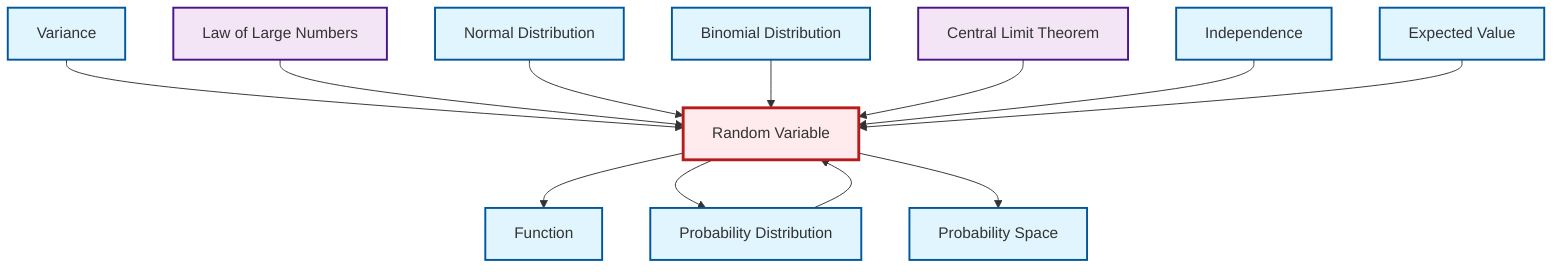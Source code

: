 graph TD
    classDef definition fill:#e1f5fe,stroke:#01579b,stroke-width:2px
    classDef theorem fill:#f3e5f5,stroke:#4a148c,stroke-width:2px
    classDef axiom fill:#fff3e0,stroke:#e65100,stroke-width:2px
    classDef example fill:#e8f5e9,stroke:#1b5e20,stroke-width:2px
    classDef current fill:#ffebee,stroke:#b71c1c,stroke-width:3px
    def-probability-space["Probability Space"]:::definition
    thm-law-of-large-numbers["Law of Large Numbers"]:::theorem
    def-function["Function"]:::definition
    def-normal-distribution["Normal Distribution"]:::definition
    def-random-variable["Random Variable"]:::definition
    def-probability-distribution["Probability Distribution"]:::definition
    def-binomial-distribution["Binomial Distribution"]:::definition
    thm-central-limit["Central Limit Theorem"]:::theorem
    def-independence["Independence"]:::definition
    def-variance["Variance"]:::definition
    def-expectation["Expected Value"]:::definition
    def-random-variable --> def-function
    def-variance --> def-random-variable
    thm-law-of-large-numbers --> def-random-variable
    def-normal-distribution --> def-random-variable
    def-binomial-distribution --> def-random-variable
    def-random-variable --> def-probability-distribution
    thm-central-limit --> def-random-variable
    def-random-variable --> def-probability-space
    def-independence --> def-random-variable
    def-probability-distribution --> def-random-variable
    def-expectation --> def-random-variable
    class def-random-variable current